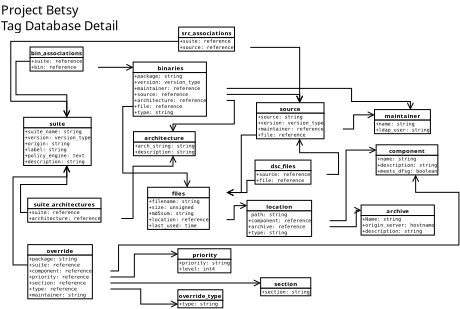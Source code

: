 <?xml version="1.0"?>
<diagram xmlns:dia="http://www.lysator.liu.se/~alla/dia/">
  <diagramdata>
    <attribute name="background">
      <color val="#ffffff"/>
    </attribute>
    <attribute name="paper">
      <composite type="paper">
        <attribute name="name">
          <string>#A4#</string>
        </attribute>
        <attribute name="tmargin">
          <real val="2.82"/>
        </attribute>
        <attribute name="bmargin">
          <real val="2.82"/>
        </attribute>
        <attribute name="lmargin">
          <real val="2.82"/>
        </attribute>
        <attribute name="rmargin">
          <real val="2.82"/>
        </attribute>
        <attribute name="is_portrait">
          <boolean val="false"/>
        </attribute>
        <attribute name="scaling">
          <real val="0.374"/>
        </attribute>
        <attribute name="fitto">
          <boolean val="true"/>
        </attribute>
        <attribute name="fitwidth">
          <int val="1"/>
        </attribute>
        <attribute name="fitheight">
          <int val="1"/>
        </attribute>
      </composite>
    </attribute>
  </diagramdata>
  <layer name="Background" visible="true">
    <object type="UML - Class" version="0" id="O0">
      <attribute name="obj_pos">
        <point val="17.7,8"/>
      </attribute>
      <attribute name="obj_bb">
        <rectangle val="17.65,7.95;30.185,15.25"/>
      </attribute>
      <attribute name="elem_corner">
        <point val="17.7,8"/>
      </attribute>
      <attribute name="elem_width">
        <real val="12.435"/>
      </attribute>
      <attribute name="elem_height">
        <real val="7.2"/>
      </attribute>
      <attribute name="name">
        <string>#binaries#</string>
      </attribute>
      <attribute name="stereotype">
        <string/>
      </attribute>
      <attribute name="abstract">
        <boolean val="false"/>
      </attribute>
      <attribute name="suppress_attributes">
        <boolean val="false"/>
      </attribute>
      <attribute name="suppress_operations">
        <boolean val="false"/>
      </attribute>
      <attribute name="visible_attributes">
        <boolean val="true"/>
      </attribute>
      <attribute name="visible_operations">
        <boolean val="false"/>
      </attribute>
      <attribute name="attributes">
        <composite type="umlattribute">
          <attribute name="name">
            <string>#package#</string>
          </attribute>
          <attribute name="type">
            <string>#string#</string>
          </attribute>
          <attribute name="value">
            <string/>
          </attribute>
          <attribute name="visibility">
            <enum val="0"/>
          </attribute>
          <attribute name="abstract">
            <boolean val="false"/>
          </attribute>
          <attribute name="class_scope">
            <boolean val="false"/>
          </attribute>
        </composite>
        <composite type="umlattribute">
          <attribute name="name">
            <string>#version#</string>
          </attribute>
          <attribute name="type">
            <string>#version_type#</string>
          </attribute>
          <attribute name="value">
            <string/>
          </attribute>
          <attribute name="visibility">
            <enum val="0"/>
          </attribute>
          <attribute name="abstract">
            <boolean val="false"/>
          </attribute>
          <attribute name="class_scope">
            <boolean val="false"/>
          </attribute>
        </composite>
        <composite type="umlattribute">
          <attribute name="name">
            <string>#maintainer#</string>
          </attribute>
          <attribute name="type">
            <string>#reference#</string>
          </attribute>
          <attribute name="value">
            <string/>
          </attribute>
          <attribute name="visibility">
            <enum val="0"/>
          </attribute>
          <attribute name="abstract">
            <boolean val="false"/>
          </attribute>
          <attribute name="class_scope">
            <boolean val="false"/>
          </attribute>
        </composite>
        <composite type="umlattribute">
          <attribute name="name">
            <string>#source#</string>
          </attribute>
          <attribute name="type">
            <string>#reference#</string>
          </attribute>
          <attribute name="value">
            <string/>
          </attribute>
          <attribute name="visibility">
            <enum val="0"/>
          </attribute>
          <attribute name="abstract">
            <boolean val="false"/>
          </attribute>
          <attribute name="class_scope">
            <boolean val="false"/>
          </attribute>
        </composite>
        <composite type="umlattribute">
          <attribute name="name">
            <string>#architecture#</string>
          </attribute>
          <attribute name="type">
            <string>#reference#</string>
          </attribute>
          <attribute name="value">
            <string/>
          </attribute>
          <attribute name="visibility">
            <enum val="0"/>
          </attribute>
          <attribute name="abstract">
            <boolean val="false"/>
          </attribute>
          <attribute name="class_scope">
            <boolean val="false"/>
          </attribute>
        </composite>
        <composite type="umlattribute">
          <attribute name="name">
            <string>#file#</string>
          </attribute>
          <attribute name="type">
            <string>#reference#</string>
          </attribute>
          <attribute name="value">
            <string/>
          </attribute>
          <attribute name="visibility">
            <enum val="0"/>
          </attribute>
          <attribute name="abstract">
            <boolean val="false"/>
          </attribute>
          <attribute name="class_scope">
            <boolean val="false"/>
          </attribute>
        </composite>
        <composite type="umlattribute">
          <attribute name="name">
            <string>#type#</string>
          </attribute>
          <attribute name="type">
            <string>#string#</string>
          </attribute>
          <attribute name="value">
            <string/>
          </attribute>
          <attribute name="visibility">
            <enum val="0"/>
          </attribute>
          <attribute name="abstract">
            <boolean val="false"/>
          </attribute>
          <attribute name="class_scope">
            <boolean val="false"/>
          </attribute>
        </composite>
      </attribute>
      <attribute name="operations"/>
      <attribute name="template">
        <boolean val="false"/>
      </attribute>
      <attribute name="templates"/>
    </object>
    <object type="UML - Class" version="0" id="O1">
      <attribute name="obj_pos">
        <point val="34.1,13.4"/>
      </attribute>
      <attribute name="obj_bb">
        <rectangle val="34.05,13.35;45.616,18.25"/>
      </attribute>
      <attribute name="elem_corner">
        <point val="34.1,13.4"/>
      </attribute>
      <attribute name="elem_width">
        <real val="11.466"/>
      </attribute>
      <attribute name="elem_height">
        <real val="4.8"/>
      </attribute>
      <attribute name="name">
        <string>#source#</string>
      </attribute>
      <attribute name="stereotype">
        <string/>
      </attribute>
      <attribute name="abstract">
        <boolean val="false"/>
      </attribute>
      <attribute name="suppress_attributes">
        <boolean val="false"/>
      </attribute>
      <attribute name="suppress_operations">
        <boolean val="false"/>
      </attribute>
      <attribute name="visible_attributes">
        <boolean val="true"/>
      </attribute>
      <attribute name="visible_operations">
        <boolean val="false"/>
      </attribute>
      <attribute name="attributes">
        <composite type="umlattribute">
          <attribute name="name">
            <string>#source#</string>
          </attribute>
          <attribute name="type">
            <string>#string#</string>
          </attribute>
          <attribute name="value">
            <string/>
          </attribute>
          <attribute name="visibility">
            <enum val="0"/>
          </attribute>
          <attribute name="abstract">
            <boolean val="false"/>
          </attribute>
          <attribute name="class_scope">
            <boolean val="false"/>
          </attribute>
        </composite>
        <composite type="umlattribute">
          <attribute name="name">
            <string>#version#</string>
          </attribute>
          <attribute name="type">
            <string>#version_type#</string>
          </attribute>
          <attribute name="value">
            <string/>
          </attribute>
          <attribute name="visibility">
            <enum val="0"/>
          </attribute>
          <attribute name="abstract">
            <boolean val="false"/>
          </attribute>
          <attribute name="class_scope">
            <boolean val="false"/>
          </attribute>
        </composite>
        <composite type="umlattribute">
          <attribute name="name">
            <string>#maintainer#</string>
          </attribute>
          <attribute name="type">
            <string>#reference#</string>
          </attribute>
          <attribute name="value">
            <string/>
          </attribute>
          <attribute name="visibility">
            <enum val="0"/>
          </attribute>
          <attribute name="abstract">
            <boolean val="false"/>
          </attribute>
          <attribute name="class_scope">
            <boolean val="false"/>
          </attribute>
        </composite>
        <composite type="umlattribute">
          <attribute name="name">
            <string>#file#</string>
          </attribute>
          <attribute name="type">
            <string>#reference#</string>
          </attribute>
          <attribute name="value">
            <string/>
          </attribute>
          <attribute name="visibility">
            <enum val="0"/>
          </attribute>
          <attribute name="abstract">
            <boolean val="false"/>
          </attribute>
          <attribute name="class_scope">
            <boolean val="false"/>
          </attribute>
        </composite>
      </attribute>
      <attribute name="operations"/>
      <attribute name="template">
        <boolean val="false"/>
      </attribute>
      <attribute name="templates"/>
    </object>
    <object type="UML - Class" version="0" id="O2">
      <attribute name="obj_pos">
        <point val="4,6"/>
      </attribute>
      <attribute name="obj_bb">
        <rectangle val="3.95,5.95;13.092,9.25"/>
      </attribute>
      <attribute name="elem_corner">
        <point val="4,6"/>
      </attribute>
      <attribute name="elem_width">
        <real val="9.042"/>
      </attribute>
      <attribute name="elem_height">
        <real val="3.2"/>
      </attribute>
      <attribute name="name">
        <string>#bin_associations#</string>
      </attribute>
      <attribute name="stereotype">
        <string/>
      </attribute>
      <attribute name="abstract">
        <boolean val="false"/>
      </attribute>
      <attribute name="suppress_attributes">
        <boolean val="false"/>
      </attribute>
      <attribute name="suppress_operations">
        <boolean val="false"/>
      </attribute>
      <attribute name="visible_attributes">
        <boolean val="true"/>
      </attribute>
      <attribute name="visible_operations">
        <boolean val="false"/>
      </attribute>
      <attribute name="attributes">
        <composite type="umlattribute">
          <attribute name="name">
            <string>#suite#</string>
          </attribute>
          <attribute name="type">
            <string>#reference#</string>
          </attribute>
          <attribute name="value">
            <string/>
          </attribute>
          <attribute name="visibility">
            <enum val="0"/>
          </attribute>
          <attribute name="abstract">
            <boolean val="false"/>
          </attribute>
          <attribute name="class_scope">
            <boolean val="false"/>
          </attribute>
        </composite>
        <composite type="umlattribute">
          <attribute name="name">
            <string>#bin#</string>
          </attribute>
          <attribute name="type">
            <string>#reference#</string>
          </attribute>
          <attribute name="value">
            <string/>
          </attribute>
          <attribute name="visibility">
            <enum val="0"/>
          </attribute>
          <attribute name="abstract">
            <boolean val="false"/>
          </attribute>
          <attribute name="class_scope">
            <boolean val="false"/>
          </attribute>
        </composite>
      </attribute>
      <attribute name="operations"/>
      <attribute name="template">
        <boolean val="false"/>
      </attribute>
      <attribute name="templates"/>
    </object>
    <object type="UML - Class" version="0" id="O3">
      <attribute name="obj_pos">
        <point val="17.75,17.25"/>
      </attribute>
      <attribute name="obj_bb">
        <rectangle val="17.7,17.2;28.296,20.5"/>
      </attribute>
      <attribute name="elem_corner">
        <point val="17.75,17.25"/>
      </attribute>
      <attribute name="elem_width">
        <real val="10.496"/>
      </attribute>
      <attribute name="elem_height">
        <real val="3.2"/>
      </attribute>
      <attribute name="name">
        <string>#architecture#</string>
      </attribute>
      <attribute name="stereotype">
        <string/>
      </attribute>
      <attribute name="abstract">
        <boolean val="false"/>
      </attribute>
      <attribute name="suppress_attributes">
        <boolean val="false"/>
      </attribute>
      <attribute name="suppress_operations">
        <boolean val="false"/>
      </attribute>
      <attribute name="visible_attributes">
        <boolean val="true"/>
      </attribute>
      <attribute name="visible_operations">
        <boolean val="false"/>
      </attribute>
      <attribute name="attributes">
        <composite type="umlattribute">
          <attribute name="name">
            <string>#arch_string#</string>
          </attribute>
          <attribute name="type">
            <string>#string#</string>
          </attribute>
          <attribute name="value">
            <string/>
          </attribute>
          <attribute name="visibility">
            <enum val="0"/>
          </attribute>
          <attribute name="abstract">
            <boolean val="false"/>
          </attribute>
          <attribute name="class_scope">
            <boolean val="false"/>
          </attribute>
        </composite>
        <composite type="umlattribute">
          <attribute name="name">
            <string>#description#</string>
          </attribute>
          <attribute name="type">
            <string>#string#</string>
          </attribute>
          <attribute name="value">
            <string/>
          </attribute>
          <attribute name="visibility">
            <enum val="0"/>
          </attribute>
          <attribute name="abstract">
            <boolean val="false"/>
          </attribute>
          <attribute name="class_scope">
            <boolean val="false"/>
          </attribute>
        </composite>
      </attribute>
      <attribute name="operations"/>
      <attribute name="template">
        <boolean val="false"/>
      </attribute>
      <attribute name="templates"/>
    </object>
    <object type="Standard - Line" version="0" id="O4">
      <attribute name="obj_pos">
        <point val="13.042,8.7"/>
      </attribute>
      <attribute name="obj_bb">
        <rectangle val="12.192,7.85;18.55,9.55"/>
      </attribute>
      <attribute name="conn_endpoints">
        <point val="13.042,8.7"/>
        <point val="17.7,8.7"/>
      </attribute>
      <attribute name="numcp">
        <int val="1"/>
      </attribute>
      <attribute name="end_arrow">
        <enum val="1"/>
      </attribute>
      <attribute name="end_arrow_length">
        <real val="0.8"/>
      </attribute>
      <attribute name="end_arrow_width">
        <real val="0.8"/>
      </attribute>
      <connections>
        <connection handle="0" to="O2" connection="11"/>
        <connection handle="1" to="O0" connection="3"/>
      </connections>
    </object>
    <object type="Standard - ZigZagLine" version="0" id="O5">
      <attribute name="obj_pos">
        <point val="30.135,13.1"/>
      </attribute>
      <attribute name="obj_bb">
        <rectangle val="22.148,12.25;31.997,18.1"/>
      </attribute>
      <attribute name="orth_points">
        <point val="30.135,13.1"/>
        <point val="31.147,13.1"/>
        <point val="31.147,16.241"/>
        <point val="22.998,16.241"/>
        <point val="22.998,17.25"/>
      </attribute>
      <attribute name="orth_orient">
        <enum val="0"/>
        <enum val="1"/>
        <enum val="0"/>
        <enum val="1"/>
      </attribute>
      <attribute name="end_arrow">
        <enum val="1"/>
      </attribute>
      <attribute name="end_arrow_length">
        <real val="0.8"/>
      </attribute>
      <attribute name="end_arrow_width">
        <real val="0.8"/>
      </attribute>
      <connections>
        <connection handle="0" to="O0" connection="17"/>
        <connection handle="1" to="O3" connection="1"/>
      </connections>
    </object>
    <object type="Standard - ZigZagLine" version="0" id="O6">
      <attribute name="obj_pos">
        <point val="30.135,12.3"/>
      </attribute>
      <attribute name="obj_bb">
        <rectangle val="29.285,11.45;40.683,14.25"/>
      </attribute>
      <attribute name="orth_points">
        <point val="30.135,12.3"/>
        <point val="39.833,12.3"/>
        <point val="39.833,13.4"/>
      </attribute>
      <attribute name="orth_orient">
        <enum val="0"/>
        <enum val="1"/>
      </attribute>
      <attribute name="end_arrow">
        <enum val="1"/>
      </attribute>
      <attribute name="end_arrow_length">
        <real val="0.8"/>
      </attribute>
      <attribute name="end_arrow_width">
        <real val="0.8"/>
      </attribute>
      <connections>
        <connection handle="0" to="O0" connection="15"/>
        <connection handle="1" to="O1" connection="1"/>
      </connections>
    </object>
    <object type="Standard - ZigZagLine" version="0" id="O7">
      <attribute name="obj_pos">
        <point val="4,7.9"/>
      </attribute>
      <attribute name="obj_bb">
        <rectangle val="1.279,7.05;9.733,16.2"/>
      </attribute>
      <attribute name="orth_points">
        <point val="4,7.9"/>
        <point val="2.129,7.9"/>
        <point val="2.129,12.347"/>
        <point val="8.883,12.347"/>
        <point val="8.883,15.35"/>
      </attribute>
      <attribute name="orth_orient">
        <enum val="0"/>
        <enum val="1"/>
        <enum val="0"/>
        <enum val="1"/>
      </attribute>
      <attribute name="end_arrow">
        <enum val="1"/>
      </attribute>
      <attribute name="end_arrow_length">
        <real val="0.8"/>
      </attribute>
      <attribute name="end_arrow_width">
        <real val="0.8"/>
      </attribute>
      <connections>
        <connection handle="0" to="O2" connection="8"/>
        <connection handle="1" to="O8" connection="1"/>
      </connections>
    </object>
    <object type="UML - Class" version="0" id="O8">
      <attribute name="obj_pos">
        <point val="3.15,15.35"/>
      </attribute>
      <attribute name="obj_bb">
        <rectangle val="3.1,15.3;14.666,21.8"/>
      </attribute>
      <attribute name="elem_corner">
        <point val="3.15,15.35"/>
      </attribute>
      <attribute name="elem_width">
        <real val="11.466"/>
      </attribute>
      <attribute name="elem_height">
        <real val="6.4"/>
      </attribute>
      <attribute name="name">
        <string>#suite#</string>
      </attribute>
      <attribute name="stereotype">
        <string/>
      </attribute>
      <attribute name="abstract">
        <boolean val="false"/>
      </attribute>
      <attribute name="suppress_attributes">
        <boolean val="false"/>
      </attribute>
      <attribute name="suppress_operations">
        <boolean val="false"/>
      </attribute>
      <attribute name="visible_attributes">
        <boolean val="true"/>
      </attribute>
      <attribute name="visible_operations">
        <boolean val="false"/>
      </attribute>
      <attribute name="attributes">
        <composite type="umlattribute">
          <attribute name="name">
            <string>#suite_name#</string>
          </attribute>
          <attribute name="type">
            <string>#string#</string>
          </attribute>
          <attribute name="value">
            <string/>
          </attribute>
          <attribute name="visibility">
            <enum val="0"/>
          </attribute>
          <attribute name="abstract">
            <boolean val="false"/>
          </attribute>
          <attribute name="class_scope">
            <boolean val="false"/>
          </attribute>
        </composite>
        <composite type="umlattribute">
          <attribute name="name">
            <string>#version#</string>
          </attribute>
          <attribute name="type">
            <string>#version_type#</string>
          </attribute>
          <attribute name="value">
            <string/>
          </attribute>
          <attribute name="visibility">
            <enum val="0"/>
          </attribute>
          <attribute name="abstract">
            <boolean val="false"/>
          </attribute>
          <attribute name="class_scope">
            <boolean val="false"/>
          </attribute>
        </composite>
        <composite type="umlattribute">
          <attribute name="name">
            <string>#origin#</string>
          </attribute>
          <attribute name="type">
            <string>#string#</string>
          </attribute>
          <attribute name="value">
            <string/>
          </attribute>
          <attribute name="visibility">
            <enum val="0"/>
          </attribute>
          <attribute name="abstract">
            <boolean val="false"/>
          </attribute>
          <attribute name="class_scope">
            <boolean val="false"/>
          </attribute>
        </composite>
        <composite type="umlattribute">
          <attribute name="name">
            <string>#label#</string>
          </attribute>
          <attribute name="type">
            <string>#string#</string>
          </attribute>
          <attribute name="value">
            <string/>
          </attribute>
          <attribute name="visibility">
            <enum val="0"/>
          </attribute>
          <attribute name="abstract">
            <boolean val="false"/>
          </attribute>
          <attribute name="class_scope">
            <boolean val="false"/>
          </attribute>
        </composite>
        <composite type="umlattribute">
          <attribute name="name">
            <string>#policy_engine#</string>
          </attribute>
          <attribute name="type">
            <string>#text#</string>
          </attribute>
          <attribute name="value">
            <string/>
          </attribute>
          <attribute name="visibility">
            <enum val="0"/>
          </attribute>
          <attribute name="abstract">
            <boolean val="false"/>
          </attribute>
          <attribute name="class_scope">
            <boolean val="false"/>
          </attribute>
        </composite>
        <composite type="umlattribute">
          <attribute name="name">
            <string>#description#</string>
          </attribute>
          <attribute name="type">
            <string>#string#</string>
          </attribute>
          <attribute name="value">
            <string/>
          </attribute>
          <attribute name="visibility">
            <enum val="0"/>
          </attribute>
          <attribute name="abstract">
            <boolean val="false"/>
          </attribute>
          <attribute name="class_scope">
            <boolean val="false"/>
          </attribute>
        </composite>
      </attribute>
      <attribute name="operations"/>
      <attribute name="template">
        <boolean val="false"/>
      </attribute>
      <attribute name="templates"/>
    </object>
    <object type="Standard - Text" version="0" id="O9">
      <attribute name="obj_pos">
        <point val="0.137,1.683"/>
      </attribute>
      <attribute name="obj_bb">
        <rectangle val="0.137,-0.013;20.274,4.187"/>
      </attribute>
      <attribute name="text">
        <composite type="text">
          <attribute name="string">
            <string>#Project Betsy
Tag Database Detail#</string>
          </attribute>
          <attribute name="font">
            <font name="NewCenturySchoolbook-Roman"/>
          </attribute>
          <attribute name="height">
            <real val="2.1"/>
          </attribute>
          <attribute name="pos">
            <point val="0.137,1.683"/>
          </attribute>
          <attribute name="color">
            <color val="#000000"/>
          </attribute>
          <attribute name="alignment">
            <enum val="0"/>
          </attribute>
        </composite>
      </attribute>
    </object>
    <object type="UML - Class" version="0" id="O10">
      <attribute name="obj_pos">
        <point val="50,19"/>
      </attribute>
      <attribute name="obj_bb">
        <rectangle val="49.95,18.95;60.546,23.05"/>
      </attribute>
      <attribute name="elem_corner">
        <point val="50,19"/>
      </attribute>
      <attribute name="elem_width">
        <real val="10.496"/>
      </attribute>
      <attribute name="elem_height">
        <real val="4"/>
      </attribute>
      <attribute name="name">
        <string>#component#</string>
      </attribute>
      <attribute name="stereotype">
        <string/>
      </attribute>
      <attribute name="abstract">
        <boolean val="false"/>
      </attribute>
      <attribute name="suppress_attributes">
        <boolean val="false"/>
      </attribute>
      <attribute name="suppress_operations">
        <boolean val="false"/>
      </attribute>
      <attribute name="visible_attributes">
        <boolean val="true"/>
      </attribute>
      <attribute name="visible_operations">
        <boolean val="false"/>
      </attribute>
      <attribute name="attributes">
        <composite type="umlattribute">
          <attribute name="name">
            <string>#name#</string>
          </attribute>
          <attribute name="type">
            <string>#string#</string>
          </attribute>
          <attribute name="value">
            <string/>
          </attribute>
          <attribute name="visibility">
            <enum val="0"/>
          </attribute>
          <attribute name="abstract">
            <boolean val="false"/>
          </attribute>
          <attribute name="class_scope">
            <boolean val="false"/>
          </attribute>
        </composite>
        <composite type="umlattribute">
          <attribute name="name">
            <string>#description#</string>
          </attribute>
          <attribute name="type">
            <string>#string#</string>
          </attribute>
          <attribute name="value">
            <string/>
          </attribute>
          <attribute name="visibility">
            <enum val="0"/>
          </attribute>
          <attribute name="abstract">
            <boolean val="false"/>
          </attribute>
          <attribute name="class_scope">
            <boolean val="false"/>
          </attribute>
        </composite>
        <composite type="umlattribute">
          <attribute name="name">
            <string>#meets_dfsg#</string>
          </attribute>
          <attribute name="type">
            <string>#boolean#</string>
          </attribute>
          <attribute name="value">
            <string/>
          </attribute>
          <attribute name="visibility">
            <enum val="0"/>
          </attribute>
          <attribute name="abstract">
            <boolean val="false"/>
          </attribute>
          <attribute name="class_scope">
            <boolean val="false"/>
          </attribute>
        </composite>
      </attribute>
      <attribute name="operations"/>
      <attribute name="template">
        <boolean val="false"/>
      </attribute>
      <attribute name="templates"/>
    </object>
    <object type="UML - Class" version="0" id="O11">
      <attribute name="obj_pos">
        <point val="48,27"/>
      </attribute>
      <attribute name="obj_bb">
        <rectangle val="47.95,26.95;60.485,31.05"/>
      </attribute>
      <attribute name="elem_corner">
        <point val="48,27"/>
      </attribute>
      <attribute name="elem_width">
        <real val="12.435"/>
      </attribute>
      <attribute name="elem_height">
        <real val="4"/>
      </attribute>
      <attribute name="name">
        <string>#archive#</string>
      </attribute>
      <attribute name="stereotype">
        <string/>
      </attribute>
      <attribute name="abstract">
        <boolean val="false"/>
      </attribute>
      <attribute name="suppress_attributes">
        <boolean val="false"/>
      </attribute>
      <attribute name="suppress_operations">
        <boolean val="false"/>
      </attribute>
      <attribute name="visible_attributes">
        <boolean val="true"/>
      </attribute>
      <attribute name="visible_operations">
        <boolean val="false"/>
      </attribute>
      <attribute name="attributes">
        <composite type="umlattribute">
          <attribute name="name">
            <string>#Name#</string>
          </attribute>
          <attribute name="type">
            <string>#string#</string>
          </attribute>
          <attribute name="value">
            <string/>
          </attribute>
          <attribute name="visibility">
            <enum val="0"/>
          </attribute>
          <attribute name="abstract">
            <boolean val="false"/>
          </attribute>
          <attribute name="class_scope">
            <boolean val="false"/>
          </attribute>
        </composite>
        <composite type="umlattribute">
          <attribute name="name">
            <string>#origin_server#</string>
          </attribute>
          <attribute name="type">
            <string>#hostname#</string>
          </attribute>
          <attribute name="value">
            <string/>
          </attribute>
          <attribute name="visibility">
            <enum val="0"/>
          </attribute>
          <attribute name="abstract">
            <boolean val="false"/>
          </attribute>
          <attribute name="class_scope">
            <boolean val="false"/>
          </attribute>
        </composite>
        <composite type="umlattribute">
          <attribute name="name">
            <string>#description#</string>
          </attribute>
          <attribute name="type">
            <string>#string#</string>
          </attribute>
          <attribute name="value">
            <string/>
          </attribute>
          <attribute name="visibility">
            <enum val="0"/>
          </attribute>
          <attribute name="abstract">
            <boolean val="false"/>
          </attribute>
          <attribute name="class_scope">
            <boolean val="false"/>
          </attribute>
        </composite>
      </attribute>
      <attribute name="operations"/>
      <attribute name="template">
        <boolean val="false"/>
      </attribute>
      <attribute name="templates"/>
    </object>
    <object type="UML - Class" version="0" id="O12">
      <attribute name="obj_pos">
        <point val="32.835,26.385"/>
      </attribute>
      <attribute name="obj_bb">
        <rectangle val="32.785,26.335;43.866,31.235"/>
      </attribute>
      <attribute name="elem_corner">
        <point val="32.835,26.385"/>
      </attribute>
      <attribute name="elem_width">
        <real val="10.981"/>
      </attribute>
      <attribute name="elem_height">
        <real val="4.8"/>
      </attribute>
      <attribute name="name">
        <string>#location#</string>
      </attribute>
      <attribute name="stereotype">
        <string/>
      </attribute>
      <attribute name="abstract">
        <boolean val="false"/>
      </attribute>
      <attribute name="suppress_attributes">
        <boolean val="false"/>
      </attribute>
      <attribute name="suppress_operations">
        <boolean val="false"/>
      </attribute>
      <attribute name="visible_attributes">
        <boolean val="true"/>
      </attribute>
      <attribute name="visible_operations">
        <boolean val="false"/>
      </attribute>
      <attribute name="attributes">
        <composite type="umlattribute">
          <attribute name="name">
            <string>#path#</string>
          </attribute>
          <attribute name="type">
            <string>#string#</string>
          </attribute>
          <attribute name="value">
            <string/>
          </attribute>
          <attribute name="visibility">
            <enum val="3"/>
          </attribute>
          <attribute name="abstract">
            <boolean val="false"/>
          </attribute>
          <attribute name="class_scope">
            <boolean val="false"/>
          </attribute>
        </composite>
        <composite type="umlattribute">
          <attribute name="name">
            <string>#component#</string>
          </attribute>
          <attribute name="type">
            <string>#reference#</string>
          </attribute>
          <attribute name="value">
            <string/>
          </attribute>
          <attribute name="visibility">
            <enum val="0"/>
          </attribute>
          <attribute name="abstract">
            <boolean val="false"/>
          </attribute>
          <attribute name="class_scope">
            <boolean val="false"/>
          </attribute>
        </composite>
        <composite type="umlattribute">
          <attribute name="name">
            <string>#archive#</string>
          </attribute>
          <attribute name="type">
            <string>#reference#</string>
          </attribute>
          <attribute name="value">
            <string/>
          </attribute>
          <attribute name="visibility">
            <enum val="0"/>
          </attribute>
          <attribute name="abstract">
            <boolean val="false"/>
          </attribute>
          <attribute name="class_scope">
            <boolean val="false"/>
          </attribute>
        </composite>
        <composite type="umlattribute">
          <attribute name="name">
            <string>#type#</string>
          </attribute>
          <attribute name="type">
            <string>#string#</string>
          </attribute>
          <attribute name="value">
            <string/>
          </attribute>
          <attribute name="visibility">
            <enum val="0"/>
          </attribute>
          <attribute name="abstract">
            <boolean val="false"/>
          </attribute>
          <attribute name="class_scope">
            <boolean val="false"/>
          </attribute>
        </composite>
      </attribute>
      <attribute name="operations"/>
      <attribute name="template">
        <boolean val="false"/>
      </attribute>
      <attribute name="templates"/>
    </object>
    <object type="Standard - ZigZagLine" version="0" id="O13">
      <attribute name="obj_pos">
        <point val="43.816,29.085"/>
      </attribute>
      <attribute name="obj_bb">
        <rectangle val="42.966,18.85;50.85,29.935"/>
      </attribute>
      <attribute name="orth_points">
        <point val="43.816,29.085"/>
        <point val="46,29.085"/>
        <point val="46,19.7"/>
        <point val="50,19.7"/>
      </attribute>
      <attribute name="orth_orient">
        <enum val="0"/>
        <enum val="1"/>
        <enum val="0"/>
      </attribute>
      <attribute name="end_arrow">
        <enum val="1"/>
      </attribute>
      <attribute name="end_arrow_length">
        <real val="0.8"/>
      </attribute>
      <attribute name="end_arrow_width">
        <real val="0.8"/>
      </attribute>
      <connections>
        <connection handle="0" to="O12" connection="11"/>
        <connection handle="1" to="O10" connection="3"/>
      </connections>
    </object>
    <object type="Standard - ZigZagLine" version="0" id="O14">
      <attribute name="obj_pos">
        <point val="43.816,29.885"/>
      </attribute>
      <attribute name="obj_bb">
        <rectangle val="42.966,26.85;48.85,30.735"/>
      </attribute>
      <attribute name="orth_points">
        <point val="43.816,29.885"/>
        <point val="47.355,29.885"/>
        <point val="47.355,27.7"/>
        <point val="48,27.7"/>
      </attribute>
      <attribute name="orth_orient">
        <enum val="0"/>
        <enum val="1"/>
        <enum val="0"/>
      </attribute>
      <attribute name="end_arrow">
        <enum val="1"/>
      </attribute>
      <attribute name="end_arrow_length">
        <real val="0.8"/>
      </attribute>
      <attribute name="end_arrow_width">
        <real val="0.8"/>
      </attribute>
      <connections>
        <connection handle="0" to="O12" connection="13"/>
        <connection handle="1" to="O11" connection="3"/>
      </connections>
    </object>
    <object type="UML - Class" version="0" id="O15">
      <attribute name="obj_pos">
        <point val="23.746,3.35"/>
      </attribute>
      <attribute name="obj_bb">
        <rectangle val="23.696,3.3;33.322,6.6"/>
      </attribute>
      <attribute name="elem_corner">
        <point val="23.746,3.35"/>
      </attribute>
      <attribute name="elem_width">
        <real val="9.526"/>
      </attribute>
      <attribute name="elem_height">
        <real val="3.2"/>
      </attribute>
      <attribute name="name">
        <string>#src_associations#</string>
      </attribute>
      <attribute name="stereotype">
        <string/>
      </attribute>
      <attribute name="abstract">
        <boolean val="false"/>
      </attribute>
      <attribute name="suppress_attributes">
        <boolean val="false"/>
      </attribute>
      <attribute name="suppress_operations">
        <boolean val="false"/>
      </attribute>
      <attribute name="visible_attributes">
        <boolean val="true"/>
      </attribute>
      <attribute name="visible_operations">
        <boolean val="false"/>
      </attribute>
      <attribute name="attributes">
        <composite type="umlattribute">
          <attribute name="name">
            <string>#suite#</string>
          </attribute>
          <attribute name="type">
            <string>#reference#</string>
          </attribute>
          <attribute name="value">
            <string/>
          </attribute>
          <attribute name="visibility">
            <enum val="0"/>
          </attribute>
          <attribute name="abstract">
            <boolean val="false"/>
          </attribute>
          <attribute name="class_scope">
            <boolean val="false"/>
          </attribute>
        </composite>
        <composite type="umlattribute">
          <attribute name="name">
            <string>#source#</string>
          </attribute>
          <attribute name="type">
            <string>#reference#</string>
          </attribute>
          <attribute name="value">
            <string/>
          </attribute>
          <attribute name="visibility">
            <enum val="0"/>
          </attribute>
          <attribute name="abstract">
            <boolean val="false"/>
          </attribute>
          <attribute name="class_scope">
            <boolean val="false"/>
          </attribute>
        </composite>
      </attribute>
      <attribute name="operations"/>
      <attribute name="template">
        <boolean val="false"/>
      </attribute>
      <attribute name="templates"/>
    </object>
    <object type="Standard - ZigZagLine" version="0" id="O16">
      <attribute name="obj_pos">
        <point val="33.272,6.05"/>
      </attribute>
      <attribute name="obj_bb">
        <rectangle val="32.422,5.2;40.683,14.25"/>
      </attribute>
      <attribute name="orth_points">
        <point val="33.272,6.05"/>
        <point val="39.833,6.05"/>
        <point val="39.833,13.4"/>
      </attribute>
      <attribute name="orth_orient">
        <enum val="0"/>
        <enum val="1"/>
      </attribute>
      <attribute name="end_arrow">
        <enum val="1"/>
      </attribute>
      <attribute name="end_arrow_length">
        <real val="0.8"/>
      </attribute>
      <attribute name="end_arrow_width">
        <real val="0.8"/>
      </attribute>
      <connections>
        <connection handle="0" to="O15" connection="11"/>
        <connection handle="1" to="O1" connection="1"/>
      </connections>
    </object>
    <object type="Standard - ZigZagLine" version="0" id="O17">
      <attribute name="obj_pos">
        <point val="23.746,5.25"/>
      </attribute>
      <attribute name="obj_bb">
        <rectangle val="0.587,4.4;24.596,16.2"/>
      </attribute>
      <attribute name="orth_points">
        <point val="23.746,5.25"/>
        <point val="1.437,5.25"/>
        <point val="1.437,13.216"/>
        <point val="8.883,13.216"/>
        <point val="8.883,15.35"/>
      </attribute>
      <attribute name="orth_orient">
        <enum val="0"/>
        <enum val="1"/>
        <enum val="0"/>
        <enum val="1"/>
      </attribute>
      <attribute name="end_arrow">
        <enum val="1"/>
      </attribute>
      <attribute name="end_arrow_length">
        <real val="0.8"/>
      </attribute>
      <attribute name="end_arrow_width">
        <real val="0.8"/>
      </attribute>
      <connections>
        <connection handle="0" to="O15" connection="8"/>
        <connection handle="1" to="O8" connection="1"/>
      </connections>
    </object>
    <object type="UML - Class" version="0" id="O18">
      <attribute name="obj_pos">
        <point val="49.784,14.32"/>
      </attribute>
      <attribute name="obj_bb">
        <rectangle val="49.734,14.27;59.36,17.57"/>
      </attribute>
      <attribute name="elem_corner">
        <point val="49.784,14.32"/>
      </attribute>
      <attribute name="elem_width">
        <real val="9.526"/>
      </attribute>
      <attribute name="elem_height">
        <real val="3.2"/>
      </attribute>
      <attribute name="name">
        <string>#maintainer#</string>
      </attribute>
      <attribute name="stereotype">
        <string/>
      </attribute>
      <attribute name="abstract">
        <boolean val="false"/>
      </attribute>
      <attribute name="suppress_attributes">
        <boolean val="false"/>
      </attribute>
      <attribute name="suppress_operations">
        <boolean val="false"/>
      </attribute>
      <attribute name="visible_attributes">
        <boolean val="true"/>
      </attribute>
      <attribute name="visible_operations">
        <boolean val="false"/>
      </attribute>
      <attribute name="attributes">
        <composite type="umlattribute">
          <attribute name="name">
            <string>#name#</string>
          </attribute>
          <attribute name="type">
            <string>#string#</string>
          </attribute>
          <attribute name="value">
            <string/>
          </attribute>
          <attribute name="visibility">
            <enum val="0"/>
          </attribute>
          <attribute name="abstract">
            <boolean val="false"/>
          </attribute>
          <attribute name="class_scope">
            <boolean val="false"/>
          </attribute>
        </composite>
        <composite type="umlattribute">
          <attribute name="name">
            <string>#ldap_user#</string>
          </attribute>
          <attribute name="type">
            <string>#string#</string>
          </attribute>
          <attribute name="value">
            <string/>
          </attribute>
          <attribute name="visibility">
            <enum val="0"/>
          </attribute>
          <attribute name="abstract">
            <boolean val="false"/>
          </attribute>
          <attribute name="class_scope">
            <boolean val="false"/>
          </attribute>
        </composite>
      </attribute>
      <attribute name="operations"/>
      <attribute name="template">
        <boolean val="false"/>
      </attribute>
      <attribute name="templates"/>
    </object>
    <object type="Standard - ZigZagLine" version="0" id="O19">
      <attribute name="obj_pos">
        <point val="45.566,16.9"/>
      </attribute>
      <attribute name="obj_bb">
        <rectangle val="44.716,14.17;50.634,17.75"/>
      </attribute>
      <attribute name="orth_points">
        <point val="45.566,16.9"/>
        <point val="47.004,16.9"/>
        <point val="47.004,15.02"/>
        <point val="49.784,15.02"/>
      </attribute>
      <attribute name="orth_orient">
        <enum val="0"/>
        <enum val="1"/>
        <enum val="0"/>
      </attribute>
      <attribute name="end_arrow">
        <enum val="1"/>
      </attribute>
      <attribute name="end_arrow_length">
        <real val="0.8"/>
      </attribute>
      <attribute name="end_arrow_width">
        <real val="0.8"/>
      </attribute>
      <connections>
        <connection handle="0" to="O1" connection="13"/>
        <connection handle="1" to="O18" connection="3"/>
      </connections>
    </object>
    <object type="UML - Class" version="0" id="O20">
      <attribute name="obj_pos">
        <point val="19.626,24.645"/>
      </attribute>
      <attribute name="obj_bb">
        <rectangle val="19.576,24.595;30.172,30.295"/>
      </attribute>
      <attribute name="elem_corner">
        <point val="19.626,24.645"/>
      </attribute>
      <attribute name="elem_width">
        <real val="10.496"/>
      </attribute>
      <attribute name="elem_height">
        <real val="5.6"/>
      </attribute>
      <attribute name="name">
        <string>#files#</string>
      </attribute>
      <attribute name="stereotype">
        <string/>
      </attribute>
      <attribute name="abstract">
        <boolean val="false"/>
      </attribute>
      <attribute name="suppress_attributes">
        <boolean val="false"/>
      </attribute>
      <attribute name="suppress_operations">
        <boolean val="false"/>
      </attribute>
      <attribute name="visible_attributes">
        <boolean val="true"/>
      </attribute>
      <attribute name="visible_operations">
        <boolean val="false"/>
      </attribute>
      <attribute name="attributes">
        <composite type="umlattribute">
          <attribute name="name">
            <string>#filename#</string>
          </attribute>
          <attribute name="type">
            <string>#string#</string>
          </attribute>
          <attribute name="value">
            <string/>
          </attribute>
          <attribute name="visibility">
            <enum val="0"/>
          </attribute>
          <attribute name="abstract">
            <boolean val="false"/>
          </attribute>
          <attribute name="class_scope">
            <boolean val="false"/>
          </attribute>
        </composite>
        <composite type="umlattribute">
          <attribute name="name">
            <string>#size#</string>
          </attribute>
          <attribute name="type">
            <string>#unsigned#</string>
          </attribute>
          <attribute name="value">
            <string/>
          </attribute>
          <attribute name="visibility">
            <enum val="0"/>
          </attribute>
          <attribute name="abstract">
            <boolean val="false"/>
          </attribute>
          <attribute name="class_scope">
            <boolean val="false"/>
          </attribute>
        </composite>
        <composite type="umlattribute">
          <attribute name="name">
            <string>#md5sum#</string>
          </attribute>
          <attribute name="type">
            <string>#string#</string>
          </attribute>
          <attribute name="value">
            <string/>
          </attribute>
          <attribute name="visibility">
            <enum val="0"/>
          </attribute>
          <attribute name="abstract">
            <boolean val="false"/>
          </attribute>
          <attribute name="class_scope">
            <boolean val="false"/>
          </attribute>
        </composite>
        <composite type="umlattribute">
          <attribute name="name">
            <string>#location#</string>
          </attribute>
          <attribute name="type">
            <string>#reference#</string>
          </attribute>
          <attribute name="value">
            <string/>
          </attribute>
          <attribute name="visibility">
            <enum val="0"/>
          </attribute>
          <attribute name="abstract">
            <boolean val="false"/>
          </attribute>
          <attribute name="class_scope">
            <boolean val="false"/>
          </attribute>
        </composite>
        <composite type="umlattribute">
          <attribute name="name">
            <string>#last_used#</string>
          </attribute>
          <attribute name="type">
            <string>#time#</string>
          </attribute>
          <attribute name="value">
            <string/>
          </attribute>
          <attribute name="visibility">
            <enum val="0"/>
          </attribute>
          <attribute name="abstract">
            <boolean val="false"/>
          </attribute>
          <attribute name="class_scope">
            <boolean val="false"/>
          </attribute>
        </composite>
      </attribute>
      <attribute name="operations"/>
      <attribute name="template">
        <boolean val="false"/>
      </attribute>
      <attribute name="templates"/>
    </object>
    <object type="UML - Class" version="0" id="O21">
      <attribute name="obj_pos">
        <point val="33.904,21.03"/>
      </attribute>
      <attribute name="obj_bb">
        <rectangle val="33.854,20.98;43.48,24.28"/>
      </attribute>
      <attribute name="elem_corner">
        <point val="33.904,21.03"/>
      </attribute>
      <attribute name="elem_width">
        <real val="9.526"/>
      </attribute>
      <attribute name="elem_height">
        <real val="3.2"/>
      </attribute>
      <attribute name="name">
        <string>#dsc_files#</string>
      </attribute>
      <attribute name="stereotype">
        <string/>
      </attribute>
      <attribute name="abstract">
        <boolean val="false"/>
      </attribute>
      <attribute name="suppress_attributes">
        <boolean val="false"/>
      </attribute>
      <attribute name="suppress_operations">
        <boolean val="false"/>
      </attribute>
      <attribute name="visible_attributes">
        <boolean val="true"/>
      </attribute>
      <attribute name="visible_operations">
        <boolean val="false"/>
      </attribute>
      <attribute name="attributes">
        <composite type="umlattribute">
          <attribute name="name">
            <string>#source#</string>
          </attribute>
          <attribute name="type">
            <string>#reference#</string>
          </attribute>
          <attribute name="value">
            <string/>
          </attribute>
          <attribute name="visibility">
            <enum val="0"/>
          </attribute>
          <attribute name="abstract">
            <boolean val="false"/>
          </attribute>
          <attribute name="class_scope">
            <boolean val="false"/>
          </attribute>
        </composite>
        <composite type="umlattribute">
          <attribute name="name">
            <string>#file#</string>
          </attribute>
          <attribute name="type">
            <string>#reference#</string>
          </attribute>
          <attribute name="value">
            <string/>
          </attribute>
          <attribute name="visibility">
            <enum val="0"/>
          </attribute>
          <attribute name="abstract">
            <boolean val="false"/>
          </attribute>
          <attribute name="class_scope">
            <boolean val="false"/>
          </attribute>
        </composite>
      </attribute>
      <attribute name="operations"/>
      <attribute name="template">
        <boolean val="false"/>
      </attribute>
      <attribute name="templates"/>
    </object>
    <object type="Standard - ZigZagLine" version="0" id="O22">
      <attribute name="obj_pos">
        <point val="39.833,18.2"/>
      </attribute>
      <attribute name="obj_bb">
        <rectangle val="38.983,17.35;45.85,23.78"/>
      </attribute>
      <attribute name="orth_points">
        <point val="39.833,18.2"/>
        <point val="39.833,20.05"/>
        <point val="45,20.05"/>
        <point val="45,22.93"/>
        <point val="43.431,22.93"/>
      </attribute>
      <attribute name="orth_orient">
        <enum val="1"/>
        <enum val="0"/>
        <enum val="1"/>
        <enum val="0"/>
      </attribute>
      <attribute name="start_arrow">
        <enum val="1"/>
      </attribute>
      <attribute name="start_arrow_length">
        <real val="0.8"/>
      </attribute>
      <attribute name="start_arrow_width">
        <real val="0.8"/>
      </attribute>
      <connections>
        <connection handle="0" to="O1" connection="6"/>
        <connection handle="1" to="O21" connection="9"/>
      </connections>
    </object>
    <object type="Standard - ZigZagLine" version="0" id="O23">
      <attribute name="obj_pos">
        <point val="34.1,17.7"/>
      </attribute>
      <attribute name="obj_bb">
        <rectangle val="29.272,16.85;34.95,26.195"/>
      </attribute>
      <attribute name="orth_points">
        <point val="34.1,17.7"/>
        <point val="32.074,17.7"/>
        <point val="32.074,25.345"/>
        <point val="30.122,25.345"/>
      </attribute>
      <attribute name="orth_orient">
        <enum val="0"/>
        <enum val="1"/>
        <enum val="0"/>
      </attribute>
      <attribute name="end_arrow">
        <enum val="1"/>
      </attribute>
      <attribute name="end_arrow_length">
        <real val="0.8"/>
      </attribute>
      <attribute name="end_arrow_width">
        <real val="0.8"/>
      </attribute>
      <connections>
        <connection handle="0" to="O1" connection="14"/>
        <connection handle="1" to="O20" connection="4"/>
      </connections>
    </object>
    <object type="Standard - ZigZagLine" version="0" id="O24">
      <attribute name="obj_pos">
        <point val="17.7,13.9"/>
      </attribute>
      <attribute name="obj_bb">
        <rectangle val="15.474,13.05;25.724,25.495"/>
      </attribute>
      <attribute name="orth_points">
        <point val="17.7,13.9"/>
        <point val="16.324,13.9"/>
        <point val="16.324,22.75"/>
        <point val="24.874,22.75"/>
        <point val="24.874,24.645"/>
      </attribute>
      <attribute name="orth_orient">
        <enum val="0"/>
        <enum val="1"/>
        <enum val="0"/>
        <enum val="1"/>
      </attribute>
      <attribute name="end_arrow">
        <enum val="1"/>
      </attribute>
      <attribute name="end_arrow_length">
        <real val="0.8"/>
      </attribute>
      <attribute name="end_arrow_width">
        <real val="0.8"/>
      </attribute>
      <connections>
        <connection handle="0" to="O0" connection="18"/>
        <connection handle="1" to="O20" connection="1"/>
      </connections>
    </object>
    <object type="Standard - ZigZagLine" version="0" id="O25">
      <attribute name="obj_pos">
        <point val="30.122,28.945"/>
      </attribute>
      <attribute name="obj_bb">
        <rectangle val="29.272,26.235;33.685,29.795"/>
      </attribute>
      <attribute name="orth_points">
        <point val="30.122,28.945"/>
        <point val="31.123,28.945"/>
        <point val="31.123,27.085"/>
        <point val="32.835,27.085"/>
      </attribute>
      <attribute name="orth_orient">
        <enum val="0"/>
        <enum val="1"/>
        <enum val="0"/>
      </attribute>
      <attribute name="end_arrow">
        <enum val="1"/>
      </attribute>
      <attribute name="end_arrow_length">
        <real val="0.8"/>
      </attribute>
      <attribute name="end_arrow_width">
        <real val="0.8"/>
      </attribute>
      <connections>
        <connection handle="0" to="O20" connection="15"/>
        <connection handle="1" to="O12" connection="3"/>
      </connections>
    </object>
    <object type="Standard - ZigZagLine" version="0" id="O26">
      <attribute name="obj_pos">
        <point val="33.904,23.73"/>
      </attribute>
      <attribute name="obj_bb">
        <rectangle val="29.272,22.88;34.754,26.195"/>
      </attribute>
      <attribute name="orth_points">
        <point val="33.904,23.73"/>
        <point val="32.823,23.73"/>
        <point val="32.823,25.345"/>
        <point val="30.122,25.345"/>
      </attribute>
      <attribute name="orth_orient">
        <enum val="0"/>
        <enum val="1"/>
        <enum val="0"/>
      </attribute>
      <attribute name="end_arrow">
        <enum val="1"/>
      </attribute>
      <attribute name="end_arrow_length">
        <real val="0.8"/>
      </attribute>
      <attribute name="end_arrow_width">
        <real val="0.8"/>
      </attribute>
      <connections>
        <connection handle="0" to="O21" connection="10"/>
        <connection handle="1" to="O20" connection="4"/>
      </connections>
    </object>
    <object type="UML - Class" version="0" id="O27">
      <attribute name="obj_pos">
        <point val="3.687,26.091"/>
      </attribute>
      <attribute name="obj_bb">
        <rectangle val="3.637,26.041;16.172,29.341"/>
      </attribute>
      <attribute name="elem_corner">
        <point val="3.687,26.091"/>
      </attribute>
      <attribute name="elem_width">
        <real val="12.435"/>
      </attribute>
      <attribute name="elem_height">
        <real val="3.2"/>
      </attribute>
      <attribute name="name">
        <string>#suite_architectures#</string>
      </attribute>
      <attribute name="stereotype">
        <string/>
      </attribute>
      <attribute name="abstract">
        <boolean val="false"/>
      </attribute>
      <attribute name="suppress_attributes">
        <boolean val="false"/>
      </attribute>
      <attribute name="suppress_operations">
        <boolean val="false"/>
      </attribute>
      <attribute name="visible_attributes">
        <boolean val="true"/>
      </attribute>
      <attribute name="visible_operations">
        <boolean val="false"/>
      </attribute>
      <attribute name="attributes">
        <composite type="umlattribute">
          <attribute name="name">
            <string>#suite#</string>
          </attribute>
          <attribute name="type">
            <string>#reference#</string>
          </attribute>
          <attribute name="value">
            <string/>
          </attribute>
          <attribute name="visibility">
            <enum val="0"/>
          </attribute>
          <attribute name="abstract">
            <boolean val="false"/>
          </attribute>
          <attribute name="class_scope">
            <boolean val="false"/>
          </attribute>
        </composite>
        <composite type="umlattribute">
          <attribute name="name">
            <string>#architecture#</string>
          </attribute>
          <attribute name="type">
            <string>#reference#</string>
          </attribute>
          <attribute name="value">
            <string/>
          </attribute>
          <attribute name="visibility">
            <enum val="0"/>
          </attribute>
          <attribute name="abstract">
            <boolean val="false"/>
          </attribute>
          <attribute name="class_scope">
            <boolean val="false"/>
          </attribute>
        </composite>
      </attribute>
      <attribute name="operations"/>
      <attribute name="template">
        <boolean val="false"/>
      </attribute>
      <attribute name="templates"/>
    </object>
    <object type="Standard - ZigZagLine" version="0" id="O28">
      <attribute name="obj_pos">
        <point val="3.687,27.991"/>
      </attribute>
      <attribute name="obj_bb">
        <rectangle val="1.887,20.9;9.733,28.841"/>
      </attribute>
      <attribute name="orth_points">
        <point val="3.687,27.991"/>
        <point val="2.737,27.991"/>
        <point val="2.737,24.279"/>
        <point val="8.883,24.279"/>
        <point val="8.883,21.75"/>
      </attribute>
      <attribute name="orth_orient">
        <enum val="0"/>
        <enum val="1"/>
        <enum val="0"/>
        <enum val="1"/>
      </attribute>
      <attribute name="end_arrow">
        <enum val="1"/>
      </attribute>
      <attribute name="end_arrow_length">
        <real val="0.8"/>
      </attribute>
      <attribute name="end_arrow_width">
        <real val="0.8"/>
      </attribute>
      <connections>
        <connection handle="0" to="O27" connection="8"/>
        <connection handle="1" to="O8" connection="6"/>
      </connections>
    </object>
    <object type="Standard - ZigZagLine" version="0" id="O29">
      <attribute name="obj_pos">
        <point val="16.122,28.791"/>
      </attribute>
      <attribute name="obj_bb">
        <rectangle val="15.272,19.6;23.848,29.641"/>
      </attribute>
      <attribute name="orth_points">
        <point val="16.122,28.791"/>
        <point val="17.687,28.791"/>
        <point val="17.687,21.841"/>
        <point val="22.998,21.841"/>
        <point val="22.998,20.45"/>
      </attribute>
      <attribute name="orth_orient">
        <enum val="0"/>
        <enum val="1"/>
        <enum val="0"/>
        <enum val="1"/>
      </attribute>
      <attribute name="end_arrow">
        <enum val="1"/>
      </attribute>
      <attribute name="end_arrow_length">
        <real val="0.8"/>
      </attribute>
      <attribute name="end_arrow_width">
        <real val="0.8"/>
      </attribute>
      <connections>
        <connection handle="0" to="O27" connection="11"/>
        <connection handle="1" to="O3" connection="6"/>
      </connections>
    </object>
    <object type="Standard - ZigZagLine" version="0" id="O30">
      <attribute name="obj_pos">
        <point val="30.135,11.5"/>
      </attribute>
      <attribute name="obj_bb">
        <rectangle val="29.285,10.65;55.397,15.17"/>
      </attribute>
      <attribute name="orth_points">
        <point val="30.135,11.5"/>
        <point val="46.732,11.5"/>
        <point val="46.732,13.241"/>
        <point val="54.547,13.241"/>
        <point val="54.547,14.32"/>
      </attribute>
      <attribute name="orth_orient">
        <enum val="0"/>
        <enum val="1"/>
        <enum val="0"/>
        <enum val="1"/>
      </attribute>
      <attribute name="end_arrow">
        <enum val="1"/>
      </attribute>
      <attribute name="end_arrow_length">
        <real val="0.8"/>
      </attribute>
      <attribute name="end_arrow_width">
        <real val="0.8"/>
      </attribute>
      <connections>
        <connection handle="0" to="O0" connection="13"/>
        <connection handle="1" to="O18" connection="1"/>
      </connections>
    </object>
    <object type="UML - Class" version="0" id="O31">
      <attribute name="obj_pos">
        <point val="34.647,36.667"/>
      </attribute>
      <attribute name="obj_bb">
        <rectangle val="34.597,36.617;43.254,39.117"/>
      </attribute>
      <attribute name="elem_corner">
        <point val="34.647,36.667"/>
      </attribute>
      <attribute name="elem_width">
        <real val="8.557"/>
      </attribute>
      <attribute name="elem_height">
        <real val="2.4"/>
      </attribute>
      <attribute name="name">
        <string>#section#</string>
      </attribute>
      <attribute name="stereotype">
        <string/>
      </attribute>
      <attribute name="abstract">
        <boolean val="false"/>
      </attribute>
      <attribute name="suppress_attributes">
        <boolean val="false"/>
      </attribute>
      <attribute name="suppress_operations">
        <boolean val="false"/>
      </attribute>
      <attribute name="visible_attributes">
        <boolean val="true"/>
      </attribute>
      <attribute name="visible_operations">
        <boolean val="false"/>
      </attribute>
      <attribute name="attributes">
        <composite type="umlattribute">
          <attribute name="name">
            <string>#section#</string>
          </attribute>
          <attribute name="type">
            <string>#string#</string>
          </attribute>
          <attribute name="value">
            <string/>
          </attribute>
          <attribute name="visibility">
            <enum val="0"/>
          </attribute>
          <attribute name="abstract">
            <boolean val="false"/>
          </attribute>
          <attribute name="class_scope">
            <boolean val="false"/>
          </attribute>
        </composite>
      </attribute>
      <attribute name="operations"/>
      <attribute name="template">
        <boolean val="false"/>
      </attribute>
      <attribute name="templates"/>
    </object>
    <object type="UML - Class" version="0" id="O32">
      <attribute name="obj_pos">
        <point val="23.647,32.817"/>
      </attribute>
      <attribute name="obj_bb">
        <rectangle val="23.597,32.767;32.739,36.067"/>
      </attribute>
      <attribute name="elem_corner">
        <point val="23.647,32.817"/>
      </attribute>
      <attribute name="elem_width">
        <real val="9.042"/>
      </attribute>
      <attribute name="elem_height">
        <real val="3.2"/>
      </attribute>
      <attribute name="name">
        <string>#priority#</string>
      </attribute>
      <attribute name="stereotype">
        <string/>
      </attribute>
      <attribute name="abstract">
        <boolean val="false"/>
      </attribute>
      <attribute name="suppress_attributes">
        <boolean val="false"/>
      </attribute>
      <attribute name="suppress_operations">
        <boolean val="false"/>
      </attribute>
      <attribute name="visible_attributes">
        <boolean val="true"/>
      </attribute>
      <attribute name="visible_operations">
        <boolean val="false"/>
      </attribute>
      <attribute name="attributes">
        <composite type="umlattribute">
          <attribute name="name">
            <string>#priority#</string>
          </attribute>
          <attribute name="type">
            <string>#string#</string>
          </attribute>
          <attribute name="value">
            <string/>
          </attribute>
          <attribute name="visibility">
            <enum val="0"/>
          </attribute>
          <attribute name="abstract">
            <boolean val="false"/>
          </attribute>
          <attribute name="class_scope">
            <boolean val="false"/>
          </attribute>
        </composite>
        <composite type="umlattribute">
          <attribute name="name">
            <string>#level#</string>
          </attribute>
          <attribute name="type">
            <string>#int4#</string>
          </attribute>
          <attribute name="value">
            <string/>
          </attribute>
          <attribute name="visibility">
            <enum val="0"/>
          </attribute>
          <attribute name="abstract">
            <boolean val="false"/>
          </attribute>
          <attribute name="class_scope">
            <boolean val="false"/>
          </attribute>
        </composite>
      </attribute>
      <attribute name="operations"/>
      <attribute name="template">
        <boolean val="false"/>
      </attribute>
      <attribute name="templates"/>
    </object>
    <object type="UML - Class" version="0" id="O33">
      <attribute name="obj_pos">
        <point val="23.647,38.267"/>
      </attribute>
      <attribute name="obj_bb">
        <rectangle val="23.597,38.217;31.163,40.717"/>
      </attribute>
      <attribute name="elem_corner">
        <point val="23.647,38.267"/>
      </attribute>
      <attribute name="elem_width">
        <real val="7.466"/>
      </attribute>
      <attribute name="elem_height">
        <real val="2.4"/>
      </attribute>
      <attribute name="name">
        <string>#override_type#</string>
      </attribute>
      <attribute name="stereotype">
        <string/>
      </attribute>
      <attribute name="abstract">
        <boolean val="false"/>
      </attribute>
      <attribute name="suppress_attributes">
        <boolean val="false"/>
      </attribute>
      <attribute name="suppress_operations">
        <boolean val="false"/>
      </attribute>
      <attribute name="visible_attributes">
        <boolean val="true"/>
      </attribute>
      <attribute name="visible_operations">
        <boolean val="false"/>
      </attribute>
      <attribute name="attributes">
        <composite type="umlattribute">
          <attribute name="name">
            <string>#type#</string>
          </attribute>
          <attribute name="type">
            <string>#string#</string>
          </attribute>
          <attribute name="value">
            <string/>
          </attribute>
          <attribute name="visibility">
            <enum val="0"/>
          </attribute>
          <attribute name="abstract">
            <boolean val="false"/>
          </attribute>
          <attribute name="class_scope">
            <boolean val="false"/>
          </attribute>
        </composite>
      </attribute>
      <attribute name="operations"/>
      <attribute name="template">
        <boolean val="false"/>
      </attribute>
      <attribute name="templates"/>
    </object>
    <object type="UML - Class" version="0" id="O34">
      <attribute name="obj_pos">
        <point val="3.697,32.267"/>
      </attribute>
      <attribute name="obj_bb">
        <rectangle val="3.647,32.217;14.728,39.517"/>
      </attribute>
      <attribute name="elem_corner">
        <point val="3.697,32.267"/>
      </attribute>
      <attribute name="elem_width">
        <real val="10.981"/>
      </attribute>
      <attribute name="elem_height">
        <real val="7.2"/>
      </attribute>
      <attribute name="name">
        <string>#override#</string>
      </attribute>
      <attribute name="stereotype">
        <string/>
      </attribute>
      <attribute name="abstract">
        <boolean val="false"/>
      </attribute>
      <attribute name="suppress_attributes">
        <boolean val="false"/>
      </attribute>
      <attribute name="suppress_operations">
        <boolean val="false"/>
      </attribute>
      <attribute name="visible_attributes">
        <boolean val="true"/>
      </attribute>
      <attribute name="visible_operations">
        <boolean val="false"/>
      </attribute>
      <attribute name="attributes">
        <composite type="umlattribute">
          <attribute name="name">
            <string>#package#</string>
          </attribute>
          <attribute name="type">
            <string>#string#</string>
          </attribute>
          <attribute name="value">
            <string/>
          </attribute>
          <attribute name="visibility">
            <enum val="0"/>
          </attribute>
          <attribute name="abstract">
            <boolean val="false"/>
          </attribute>
          <attribute name="class_scope">
            <boolean val="false"/>
          </attribute>
        </composite>
        <composite type="umlattribute">
          <attribute name="name">
            <string>#suite#</string>
          </attribute>
          <attribute name="type">
            <string>#reference#</string>
          </attribute>
          <attribute name="value">
            <string/>
          </attribute>
          <attribute name="visibility">
            <enum val="0"/>
          </attribute>
          <attribute name="abstract">
            <boolean val="false"/>
          </attribute>
          <attribute name="class_scope">
            <boolean val="false"/>
          </attribute>
        </composite>
        <composite type="umlattribute">
          <attribute name="name">
            <string>#component#</string>
          </attribute>
          <attribute name="type">
            <string>#reference#</string>
          </attribute>
          <attribute name="value">
            <string/>
          </attribute>
          <attribute name="visibility">
            <enum val="0"/>
          </attribute>
          <attribute name="abstract">
            <boolean val="false"/>
          </attribute>
          <attribute name="class_scope">
            <boolean val="false"/>
          </attribute>
        </composite>
        <composite type="umlattribute">
          <attribute name="name">
            <string>#priority#</string>
          </attribute>
          <attribute name="type">
            <string>#reference#</string>
          </attribute>
          <attribute name="value">
            <string/>
          </attribute>
          <attribute name="visibility">
            <enum val="0"/>
          </attribute>
          <attribute name="abstract">
            <boolean val="false"/>
          </attribute>
          <attribute name="class_scope">
            <boolean val="false"/>
          </attribute>
        </composite>
        <composite type="umlattribute">
          <attribute name="name">
            <string>#section#</string>
          </attribute>
          <attribute name="type">
            <string>#reference#</string>
          </attribute>
          <attribute name="value">
            <string/>
          </attribute>
          <attribute name="visibility">
            <enum val="0"/>
          </attribute>
          <attribute name="abstract">
            <boolean val="false"/>
          </attribute>
          <attribute name="class_scope">
            <boolean val="false"/>
          </attribute>
        </composite>
        <composite type="umlattribute">
          <attribute name="name">
            <string>#type#</string>
          </attribute>
          <attribute name="type">
            <string>#reference#</string>
          </attribute>
          <attribute name="value">
            <string/>
          </attribute>
          <attribute name="visibility">
            <enum val="0"/>
          </attribute>
          <attribute name="abstract">
            <boolean val="false"/>
          </attribute>
          <attribute name="class_scope">
            <boolean val="false"/>
          </attribute>
        </composite>
        <composite type="umlattribute">
          <attribute name="name">
            <string>#maintainer#</string>
          </attribute>
          <attribute name="type">
            <string>#string#</string>
          </attribute>
          <attribute name="value">
            <string/>
          </attribute>
          <attribute name="visibility">
            <enum val="0"/>
          </attribute>
          <attribute name="abstract">
            <boolean val="false"/>
          </attribute>
          <attribute name="class_scope">
            <boolean val="false"/>
          </attribute>
        </composite>
      </attribute>
      <attribute name="operations"/>
      <attribute name="template">
        <boolean val="false"/>
      </attribute>
      <attribute name="templates"/>
    </object>
    <object type="Standard - ZigZagLine" version="0" id="O35">
      <attribute name="obj_pos">
        <point val="14.678,37.367"/>
      </attribute>
      <attribute name="obj_bb">
        <rectangle val="13.828,36.517;35.497,38.217"/>
      </attribute>
      <attribute name="orth_points">
        <point val="14.678,37.367"/>
        <point val="17.362,37.367"/>
        <point val="17.362,37.367"/>
        <point val="34.647,37.367"/>
      </attribute>
      <attribute name="orth_orient">
        <enum val="0"/>
        <enum val="1"/>
        <enum val="0"/>
      </attribute>
      <attribute name="end_arrow">
        <enum val="1"/>
      </attribute>
      <attribute name="end_arrow_length">
        <real val="0.8"/>
      </attribute>
      <attribute name="end_arrow_width">
        <real val="0.8"/>
      </attribute>
      <connections>
        <connection handle="0" to="O34" connection="17"/>
        <connection handle="1" to="O31" connection="3"/>
      </connections>
    </object>
    <object type="Standard - ZigZagLine" version="0" id="O36">
      <attribute name="obj_pos">
        <point val="14.678,36.567"/>
      </attribute>
      <attribute name="obj_bb">
        <rectangle val="13.828,32.667;24.497,37.417"/>
      </attribute>
      <attribute name="orth_points">
        <point val="14.678,36.567"/>
        <point val="17.862,36.567"/>
        <point val="17.862,33.517"/>
        <point val="23.647,33.517"/>
      </attribute>
      <attribute name="orth_orient">
        <enum val="0"/>
        <enum val="1"/>
        <enum val="0"/>
      </attribute>
      <attribute name="end_arrow">
        <enum val="1"/>
      </attribute>
      <attribute name="end_arrow_length">
        <real val="0.8"/>
      </attribute>
      <attribute name="end_arrow_width">
        <real val="0.8"/>
      </attribute>
      <connections>
        <connection handle="0" to="O34" connection="15"/>
        <connection handle="1" to="O32" connection="3"/>
      </connections>
    </object>
    <object type="Standard - ZigZagLine" version="0" id="O37">
      <attribute name="obj_pos">
        <point val="14.678,38.167"/>
      </attribute>
      <attribute name="obj_bb">
        <rectangle val="13.828,37.317;24.497,41.017"/>
      </attribute>
      <attribute name="orth_points">
        <point val="14.678,38.167"/>
        <point val="18.712,38.167"/>
        <point val="18.712,40.167"/>
        <point val="23.647,40.167"/>
      </attribute>
      <attribute name="orth_orient">
        <enum val="0"/>
        <enum val="1"/>
        <enum val="0"/>
      </attribute>
      <attribute name="end_arrow">
        <enum val="1"/>
      </attribute>
      <attribute name="end_arrow_length">
        <real val="0.8"/>
      </attribute>
      <attribute name="end_arrow_width">
        <real val="0.8"/>
      </attribute>
      <connections>
        <connection handle="0" to="O34" connection="19"/>
        <connection handle="1" to="O33" connection="8"/>
      </connections>
    </object>
    <object type="Standard - ZigZagLine" version="0" id="O38">
      <attribute name="obj_pos">
        <point val="3.697,34.967"/>
      </attribute>
      <attribute name="obj_bb">
        <rectangle val="0.887,20.9;9.733,35.817"/>
      </attribute>
      <attribute name="orth_points">
        <point val="3.697,34.967"/>
        <point val="1.737,34.967"/>
        <point val="1.737,23.267"/>
        <point val="8.883,23.267"/>
        <point val="8.883,21.75"/>
      </attribute>
      <attribute name="orth_orient">
        <enum val="0"/>
        <enum val="1"/>
        <enum val="0"/>
        <enum val="1"/>
      </attribute>
      <attribute name="end_arrow">
        <enum val="1"/>
      </attribute>
      <attribute name="end_arrow_length">
        <real val="0.8"/>
      </attribute>
      <attribute name="end_arrow_width">
        <real val="0.8"/>
      </attribute>
      <connections>
        <connection handle="0" to="O34" connection="10"/>
        <connection handle="1" to="O8" connection="6"/>
      </connections>
    </object>
    <object type="Standard - ZigZagLine" version="0" id="O39">
      <attribute name="obj_pos">
        <point val="14.678,35.767"/>
      </attribute>
      <attribute name="obj_bb">
        <rectangle val="13.828,22.15;61.85,36.617"/>
      </attribute>
      <attribute name="orth_points">
        <point val="14.678,35.767"/>
        <point val="15.762,35.767"/>
        <point val="15.762,32.317"/>
        <point val="61,32.317"/>
        <point val="61,25.317"/>
        <point val="55.248,25.317"/>
        <point val="55.248,23"/>
      </attribute>
      <attribute name="orth_orient">
        <enum val="0"/>
        <enum val="1"/>
        <enum val="0"/>
        <enum val="1"/>
        <enum val="0"/>
        <enum val="1"/>
      </attribute>
      <attribute name="end_arrow">
        <enum val="1"/>
      </attribute>
      <attribute name="end_arrow_length">
        <real val="0.8"/>
      </attribute>
      <attribute name="end_arrow_width">
        <real val="0.8"/>
      </attribute>
      <connections>
        <connection handle="0" to="O34" connection="13"/>
        <connection handle="1" to="O10" connection="6"/>
      </connections>
    </object>
  </layer>
</diagram>
